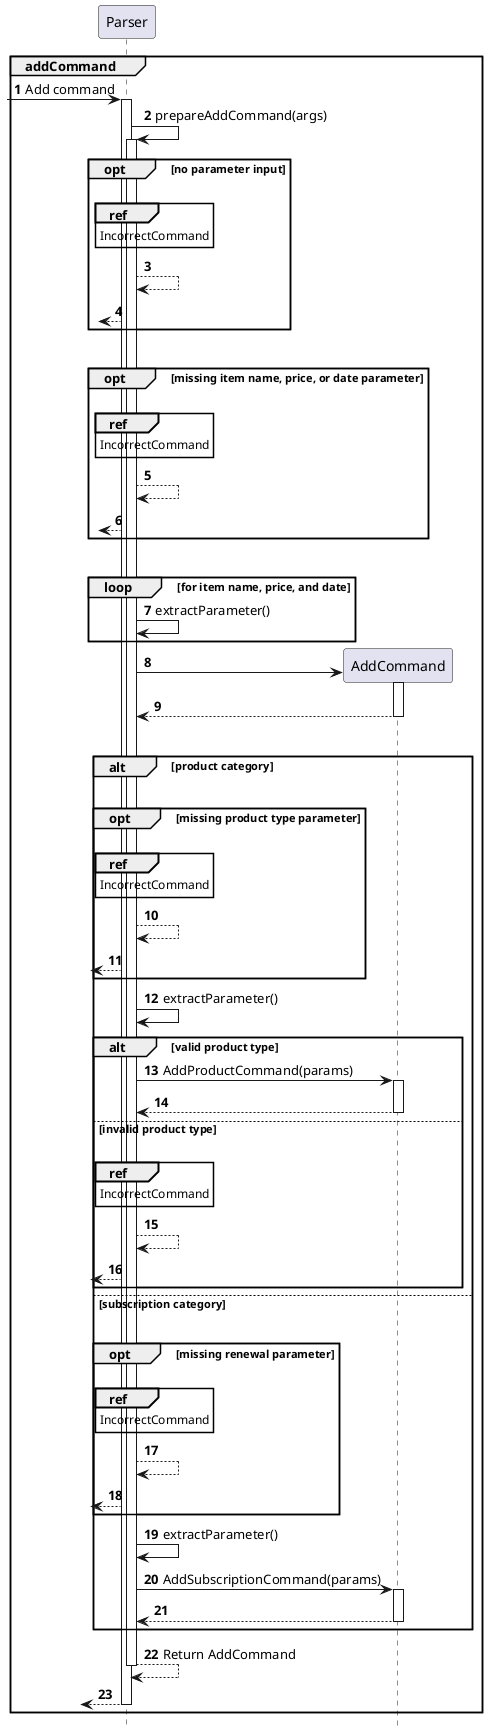 @startuml
'https://plantuml.com/sequence-diagram

hide footbox
autonumber
group addCommand
?-> Parser: Add command
Activate Parser
Parser -> Parser: prepareAddCommand(args)
Activate Parser

opt no parameter input
    |||
    ref over Parser: IncorrectCommand
    Parser --> Parser
    ?<-- Parser
end

|||
activate Parser
opt missing item name, price, or date parameter
    |||
    ref over Parser: IncorrectCommand
    Parser --> Parser
    ?<-- Parser
end

|||
loop for item name, price, and date
    Parser -> Parser: extractParameter()
end

Parser -> AddCommand **
Activate AddCommand
Parser <-- AddCommand
Deactivate AddCommand
|||
alt product category
    |||
    opt missing product type parameter
        |||
        ref over Parser: IncorrectCommand
        Parser --> Parser
        ?<-- Parser
    end

    Parser -> Parser: extractParameter()

    alt valid product type
        Parser -> AddCommand: AddProductCommand(params)
        Activate AddCommand
        Parser <-- AddCommand
        Deactivate AddCommand
    else invalid product type
        |||
        ref over Parser: IncorrectCommand
                Parser --> Parser
                ?<-- Parser
    end

else subscription category
    |||
    opt missing renewal parameter
        |||
        ref over Parser: IncorrectCommand
        Parser --> Parser
        ?<-- Parser
    end

    Parser -> Parser: extractParameter()

    Parser -> AddCommand: AddSubscriptionCommand(params)
    Activate AddCommand
    Parser <-- AddCommand
    Deactivate AddCommand
end

Parser --> Parser: Return AddCommand
Deactivate Parser
?<-- Parser
Deactivate Parser
end
@enduml